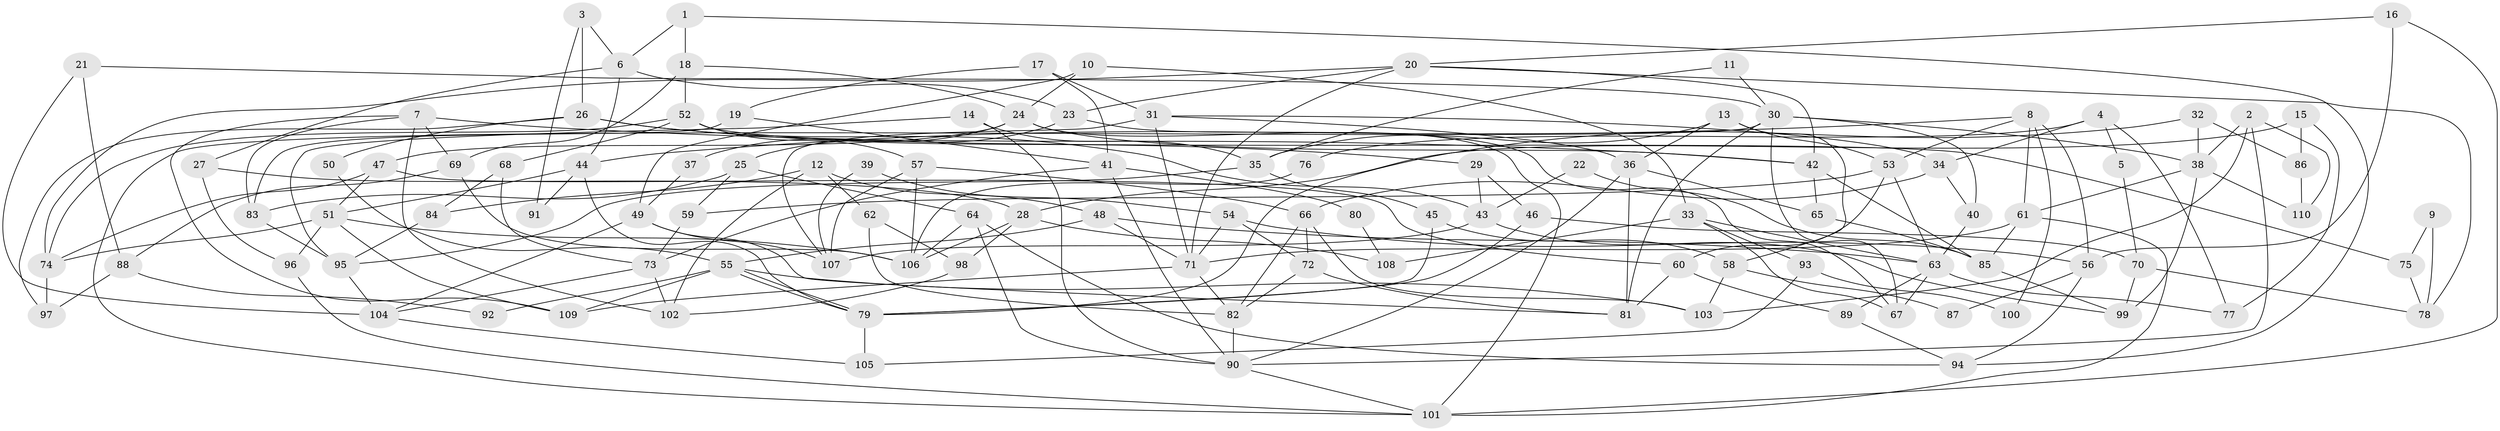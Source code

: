 // coarse degree distribution, {6: 0.2, 9: 0.05714285714285714, 2: 0.1, 7: 0.07142857142857142, 5: 0.18571428571428572, 1: 0.014285714285714285, 3: 0.12857142857142856, 4: 0.18571428571428572, 10: 0.02857142857142857, 8: 0.02857142857142857}
// Generated by graph-tools (version 1.1) at 2025/24/03/03/25 07:24:01]
// undirected, 110 vertices, 220 edges
graph export_dot {
graph [start="1"]
  node [color=gray90,style=filled];
  1;
  2;
  3;
  4;
  5;
  6;
  7;
  8;
  9;
  10;
  11;
  12;
  13;
  14;
  15;
  16;
  17;
  18;
  19;
  20;
  21;
  22;
  23;
  24;
  25;
  26;
  27;
  28;
  29;
  30;
  31;
  32;
  33;
  34;
  35;
  36;
  37;
  38;
  39;
  40;
  41;
  42;
  43;
  44;
  45;
  46;
  47;
  48;
  49;
  50;
  51;
  52;
  53;
  54;
  55;
  56;
  57;
  58;
  59;
  60;
  61;
  62;
  63;
  64;
  65;
  66;
  67;
  68;
  69;
  70;
  71;
  72;
  73;
  74;
  75;
  76;
  77;
  78;
  79;
  80;
  81;
  82;
  83;
  84;
  85;
  86;
  87;
  88;
  89;
  90;
  91;
  92;
  93;
  94;
  95;
  96;
  97;
  98;
  99;
  100;
  101;
  102;
  103;
  104;
  105;
  106;
  107;
  108;
  109;
  110;
  1 -- 94;
  1 -- 18;
  1 -- 6;
  2 -- 38;
  2 -- 103;
  2 -- 90;
  2 -- 110;
  3 -- 6;
  3 -- 26;
  3 -- 91;
  4 -- 34;
  4 -- 77;
  4 -- 5;
  4 -- 76;
  5 -- 70;
  6 -- 23;
  6 -- 27;
  6 -- 44;
  7 -- 109;
  7 -- 83;
  7 -- 42;
  7 -- 69;
  7 -- 102;
  8 -- 44;
  8 -- 61;
  8 -- 53;
  8 -- 56;
  8 -- 100;
  9 -- 75;
  9 -- 78;
  10 -- 24;
  10 -- 49;
  10 -- 33;
  11 -- 30;
  11 -- 35;
  12 -- 48;
  12 -- 62;
  12 -- 84;
  12 -- 102;
  13 -- 36;
  13 -- 53;
  13 -- 35;
  13 -- 58;
  14 -- 35;
  14 -- 90;
  14 -- 95;
  15 -- 28;
  15 -- 86;
  15 -- 77;
  16 -- 20;
  16 -- 101;
  16 -- 56;
  17 -- 31;
  17 -- 41;
  17 -- 19;
  18 -- 52;
  18 -- 24;
  18 -- 69;
  19 -- 41;
  19 -- 83;
  20 -- 71;
  20 -- 42;
  20 -- 23;
  20 -- 74;
  20 -- 78;
  21 -- 104;
  21 -- 30;
  21 -- 88;
  22 -- 85;
  22 -- 43;
  23 -- 25;
  23 -- 67;
  24 -- 42;
  24 -- 47;
  24 -- 37;
  24 -- 101;
  25 -- 83;
  25 -- 59;
  25 -- 64;
  26 -- 43;
  26 -- 97;
  26 -- 29;
  26 -- 50;
  27 -- 96;
  27 -- 28;
  28 -- 106;
  28 -- 98;
  28 -- 108;
  29 -- 43;
  29 -- 46;
  30 -- 81;
  30 -- 101;
  30 -- 38;
  30 -- 40;
  30 -- 67;
  31 -- 34;
  31 -- 71;
  31 -- 36;
  31 -- 107;
  32 -- 38;
  32 -- 79;
  32 -- 86;
  33 -- 67;
  33 -- 63;
  33 -- 93;
  33 -- 108;
  34 -- 40;
  34 -- 66;
  35 -- 95;
  35 -- 45;
  36 -- 90;
  36 -- 65;
  36 -- 81;
  37 -- 49;
  38 -- 61;
  38 -- 99;
  38 -- 110;
  39 -- 54;
  39 -- 107;
  40 -- 63;
  41 -- 73;
  41 -- 90;
  41 -- 80;
  42 -- 65;
  42 -- 85;
  43 -- 99;
  43 -- 107;
  44 -- 51;
  44 -- 79;
  44 -- 91;
  45 -- 79;
  45 -- 58;
  46 -- 79;
  46 -- 70;
  47 -- 60;
  47 -- 51;
  47 -- 74;
  48 -- 63;
  48 -- 71;
  48 -- 55;
  49 -- 81;
  49 -- 107;
  49 -- 104;
  50 -- 55;
  51 -- 74;
  51 -- 109;
  51 -- 96;
  51 -- 106;
  52 -- 57;
  52 -- 74;
  52 -- 68;
  52 -- 75;
  53 -- 63;
  53 -- 59;
  53 -- 60;
  54 -- 72;
  54 -- 56;
  54 -- 71;
  55 -- 79;
  55 -- 79;
  55 -- 92;
  55 -- 103;
  55 -- 109;
  56 -- 87;
  56 -- 94;
  57 -- 106;
  57 -- 66;
  57 -- 107;
  58 -- 87;
  58 -- 103;
  59 -- 73;
  60 -- 89;
  60 -- 81;
  61 -- 71;
  61 -- 101;
  61 -- 85;
  62 -- 98;
  62 -- 82;
  63 -- 67;
  63 -- 77;
  63 -- 89;
  64 -- 106;
  64 -- 90;
  64 -- 94;
  65 -- 85;
  66 -- 82;
  66 -- 103;
  66 -- 72;
  68 -- 73;
  68 -- 84;
  69 -- 88;
  69 -- 106;
  70 -- 99;
  70 -- 78;
  71 -- 82;
  71 -- 109;
  72 -- 81;
  72 -- 82;
  73 -- 104;
  73 -- 102;
  74 -- 97;
  75 -- 78;
  76 -- 106;
  79 -- 105;
  80 -- 108;
  82 -- 90;
  83 -- 95;
  84 -- 95;
  85 -- 99;
  86 -- 110;
  88 -- 92;
  88 -- 97;
  89 -- 94;
  90 -- 101;
  93 -- 105;
  93 -- 100;
  95 -- 104;
  96 -- 101;
  98 -- 102;
  104 -- 105;
}
